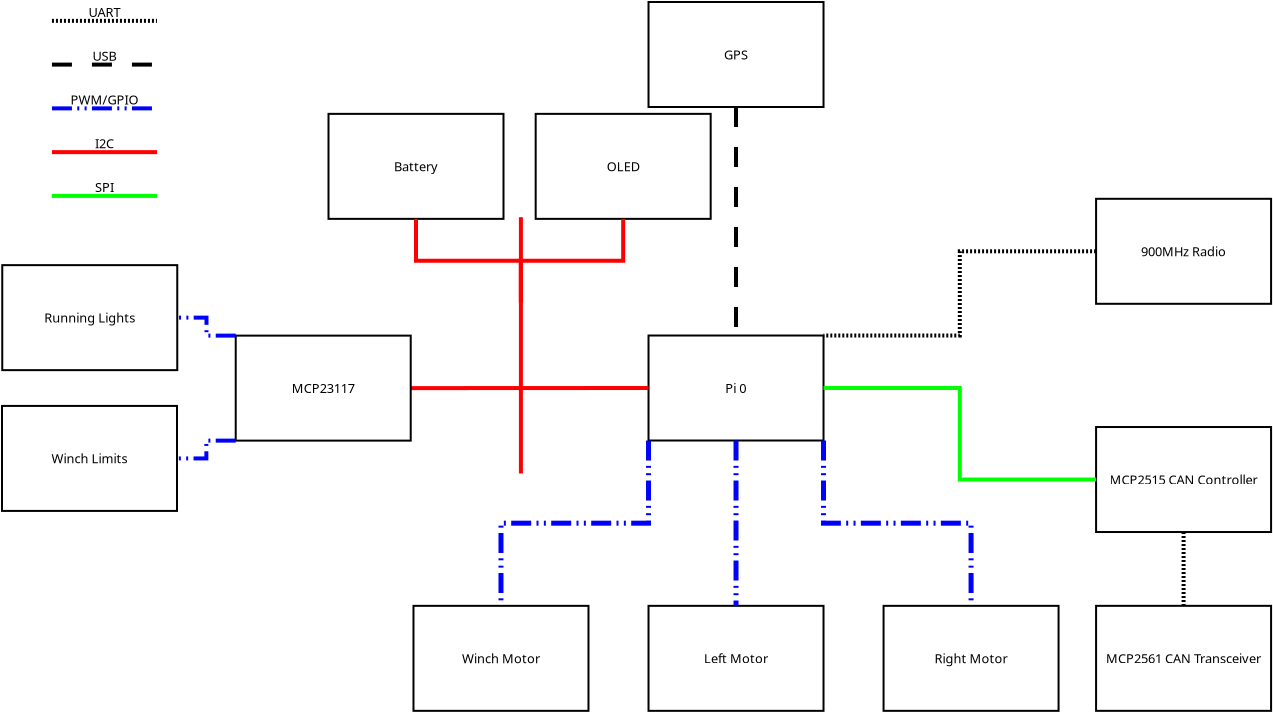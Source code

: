 <?xml version="1.0" encoding="UTF-8"?>
<dia:diagram xmlns:dia="http://www.lysator.liu.se/~alla/dia/">
  <dia:layer name="Background" visible="true" active="true">
    <dia:object type="Standard - Box" version="0" id="O0">
      <dia:attribute name="obj_pos">
        <dia:point val="23.532,21.534"/>
      </dia:attribute>
      <dia:attribute name="obj_bb">
        <dia:rectangle val="23.482,21.484;32.332,26.834"/>
      </dia:attribute>
      <dia:attribute name="elem_corner">
        <dia:point val="23.532,21.534"/>
      </dia:attribute>
      <dia:attribute name="elem_width">
        <dia:real val="8.75"/>
      </dia:attribute>
      <dia:attribute name="elem_height">
        <dia:real val="5.25"/>
      </dia:attribute>
      <dia:attribute name="show_background">
        <dia:boolean val="true"/>
      </dia:attribute>
    </dia:object>
    <dia:object type="Standard - Text" version="1" id="O1">
      <dia:attribute name="obj_pos">
        <dia:point val="27.907,24.159"/>
      </dia:attribute>
      <dia:attribute name="obj_bb">
        <dia:rectangle val="27.298,23.736;28.515,24.583"/>
      </dia:attribute>
      <dia:attribute name="text">
        <dia:composite type="text">
          <dia:attribute name="string">
            <dia:string>#Pi 0#</dia:string>
          </dia:attribute>
          <dia:attribute name="font">
            <dia:font family="B612" style="0" name="Courier"/>
          </dia:attribute>
          <dia:attribute name="height">
            <dia:real val="0.8"/>
          </dia:attribute>
          <dia:attribute name="pos">
            <dia:point val="27.907,24.356"/>
          </dia:attribute>
          <dia:attribute name="color">
            <dia:color val="#000000"/>
          </dia:attribute>
          <dia:attribute name="alignment">
            <dia:enum val="1"/>
          </dia:attribute>
        </dia:composite>
      </dia:attribute>
      <dia:attribute name="valign">
        <dia:enum val="2"/>
      </dia:attribute>
      <dia:connections>
        <dia:connection handle="0" to="O0" connection="8"/>
      </dia:connections>
    </dia:object>
    <dia:object type="Standard - Box" version="0" id="O2">
      <dia:attribute name="obj_pos">
        <dia:point val="45.91,14.698"/>
      </dia:attribute>
      <dia:attribute name="obj_bb">
        <dia:rectangle val="45.86,14.648;54.71,19.998"/>
      </dia:attribute>
      <dia:attribute name="elem_corner">
        <dia:point val="45.91,14.698"/>
      </dia:attribute>
      <dia:attribute name="elem_width">
        <dia:real val="8.75"/>
      </dia:attribute>
      <dia:attribute name="elem_height">
        <dia:real val="5.25"/>
      </dia:attribute>
      <dia:attribute name="show_background">
        <dia:boolean val="true"/>
      </dia:attribute>
    </dia:object>
    <dia:object type="Standard - Box" version="0" id="O3">
      <dia:attribute name="obj_pos">
        <dia:point val="17.89,10.451"/>
      </dia:attribute>
      <dia:attribute name="obj_bb">
        <dia:rectangle val="17.84,10.401;26.691,15.751"/>
      </dia:attribute>
      <dia:attribute name="elem_corner">
        <dia:point val="17.89,10.451"/>
      </dia:attribute>
      <dia:attribute name="elem_width">
        <dia:real val="8.75"/>
      </dia:attribute>
      <dia:attribute name="elem_height">
        <dia:real val="5.25"/>
      </dia:attribute>
      <dia:attribute name="show_background">
        <dia:boolean val="true"/>
      </dia:attribute>
    </dia:object>
    <dia:object type="Standard - Box" version="0" id="O4">
      <dia:attribute name="obj_pos">
        <dia:point val="23.532,4.858"/>
      </dia:attribute>
      <dia:attribute name="obj_bb">
        <dia:rectangle val="23.482,4.808;32.332,10.158"/>
      </dia:attribute>
      <dia:attribute name="elem_corner">
        <dia:point val="23.532,4.858"/>
      </dia:attribute>
      <dia:attribute name="elem_width">
        <dia:real val="8.75"/>
      </dia:attribute>
      <dia:attribute name="elem_height">
        <dia:real val="5.25"/>
      </dia:attribute>
      <dia:attribute name="show_background">
        <dia:boolean val="true"/>
      </dia:attribute>
    </dia:object>
    <dia:object type="Standard - Text" version="1" id="O5">
      <dia:attribute name="obj_pos">
        <dia:point val="22.265,13.076"/>
      </dia:attribute>
      <dia:attribute name="obj_bb">
        <dia:rectangle val="21.433,12.652;23.098,13.499"/>
      </dia:attribute>
      <dia:attribute name="text">
        <dia:composite type="text">
          <dia:attribute name="string">
            <dia:string>#OLED#</dia:string>
          </dia:attribute>
          <dia:attribute name="font">
            <dia:font family="B612" style="0" name="Courier"/>
          </dia:attribute>
          <dia:attribute name="height">
            <dia:real val="0.8"/>
          </dia:attribute>
          <dia:attribute name="pos">
            <dia:point val="22.265,13.272"/>
          </dia:attribute>
          <dia:attribute name="color">
            <dia:color val="#000000"/>
          </dia:attribute>
          <dia:attribute name="alignment">
            <dia:enum val="1"/>
          </dia:attribute>
        </dia:composite>
      </dia:attribute>
      <dia:attribute name="valign">
        <dia:enum val="2"/>
      </dia:attribute>
      <dia:connections>
        <dia:connection handle="0" to="O3" connection="8"/>
      </dia:connections>
    </dia:object>
    <dia:object type="Standard - Text" version="1" id="O6">
      <dia:attribute name="obj_pos">
        <dia:point val="27.907,7.483"/>
      </dia:attribute>
      <dia:attribute name="obj_bb">
        <dia:rectangle val="27.33,7.059;28.483,7.906"/>
      </dia:attribute>
      <dia:attribute name="text">
        <dia:composite type="text">
          <dia:attribute name="string">
            <dia:string>#GPS#</dia:string>
          </dia:attribute>
          <dia:attribute name="font">
            <dia:font family="B612" style="0" name="Courier"/>
          </dia:attribute>
          <dia:attribute name="height">
            <dia:real val="0.8"/>
          </dia:attribute>
          <dia:attribute name="pos">
            <dia:point val="27.907,7.679"/>
          </dia:attribute>
          <dia:attribute name="color">
            <dia:color val="#000000"/>
          </dia:attribute>
          <dia:attribute name="alignment">
            <dia:enum val="1"/>
          </dia:attribute>
        </dia:composite>
      </dia:attribute>
      <dia:attribute name="valign">
        <dia:enum val="2"/>
      </dia:attribute>
      <dia:connections>
        <dia:connection handle="0" to="O4" connection="8"/>
      </dia:connections>
    </dia:object>
    <dia:object type="Standard - Text" version="1" id="O7">
      <dia:attribute name="obj_pos">
        <dia:point val="50.285,17.323"/>
      </dia:attribute>
      <dia:attribute name="obj_bb">
        <dia:rectangle val="48.023,16.899;52.548,17.747"/>
      </dia:attribute>
      <dia:attribute name="text">
        <dia:composite type="text">
          <dia:attribute name="string">
            <dia:string>#900MHz Radio#</dia:string>
          </dia:attribute>
          <dia:attribute name="font">
            <dia:font family="B612" style="0" name="Courier"/>
          </dia:attribute>
          <dia:attribute name="height">
            <dia:real val="0.8"/>
          </dia:attribute>
          <dia:attribute name="pos">
            <dia:point val="50.285,17.52"/>
          </dia:attribute>
          <dia:attribute name="color">
            <dia:color val="#000000"/>
          </dia:attribute>
          <dia:attribute name="alignment">
            <dia:enum val="1"/>
          </dia:attribute>
        </dia:composite>
      </dia:attribute>
      <dia:attribute name="valign">
        <dia:enum val="2"/>
      </dia:attribute>
      <dia:connections>
        <dia:connection handle="0" to="O2" connection="8"/>
      </dia:connections>
    </dia:object>
    <dia:object type="Standard - Box" version="0" id="O8">
      <dia:attribute name="obj_pos">
        <dia:point val="11.78,35.05"/>
      </dia:attribute>
      <dia:attribute name="obj_bb">
        <dia:rectangle val="11.73,35;20.58,40.35"/>
      </dia:attribute>
      <dia:attribute name="elem_corner">
        <dia:point val="11.78,35.05"/>
      </dia:attribute>
      <dia:attribute name="elem_width">
        <dia:real val="8.75"/>
      </dia:attribute>
      <dia:attribute name="elem_height">
        <dia:real val="5.25"/>
      </dia:attribute>
      <dia:attribute name="show_background">
        <dia:boolean val="true"/>
      </dia:attribute>
    </dia:object>
    <dia:object type="Standard - Text" version="1" id="O9">
      <dia:attribute name="obj_pos">
        <dia:point val="16.155,37.675"/>
      </dia:attribute>
      <dia:attribute name="obj_bb">
        <dia:rectangle val="14.17,37.251;18.14,38.099"/>
      </dia:attribute>
      <dia:attribute name="text">
        <dia:composite type="text">
          <dia:attribute name="string">
            <dia:string>#Winch Motor#</dia:string>
          </dia:attribute>
          <dia:attribute name="font">
            <dia:font family="B612" style="0" name="Courier"/>
          </dia:attribute>
          <dia:attribute name="height">
            <dia:real val="0.8"/>
          </dia:attribute>
          <dia:attribute name="pos">
            <dia:point val="16.155,37.871"/>
          </dia:attribute>
          <dia:attribute name="color">
            <dia:color val="#000000"/>
          </dia:attribute>
          <dia:attribute name="alignment">
            <dia:enum val="1"/>
          </dia:attribute>
        </dia:composite>
      </dia:attribute>
      <dia:attribute name="valign">
        <dia:enum val="2"/>
      </dia:attribute>
      <dia:connections>
        <dia:connection handle="0" to="O8" connection="8"/>
      </dia:connections>
    </dia:object>
    <dia:object type="Standard - Box" version="0" id="O10">
      <dia:attribute name="obj_pos">
        <dia:point val="35.284,35.05"/>
      </dia:attribute>
      <dia:attribute name="obj_bb">
        <dia:rectangle val="35.234,35;44.084,40.35"/>
      </dia:attribute>
      <dia:attribute name="elem_corner">
        <dia:point val="35.284,35.05"/>
      </dia:attribute>
      <dia:attribute name="elem_width">
        <dia:real val="8.75"/>
      </dia:attribute>
      <dia:attribute name="elem_height">
        <dia:real val="5.25"/>
      </dia:attribute>
      <dia:attribute name="show_background">
        <dia:boolean val="true"/>
      </dia:attribute>
    </dia:object>
    <dia:object type="Standard - Text" version="1" id="O11">
      <dia:attribute name="obj_pos">
        <dia:point val="39.659,37.675"/>
      </dia:attribute>
      <dia:attribute name="obj_bb">
        <dia:rectangle val="37.802,37.251;41.515,38.099"/>
      </dia:attribute>
      <dia:attribute name="text">
        <dia:composite type="text">
          <dia:attribute name="string">
            <dia:string>#Right Motor#</dia:string>
          </dia:attribute>
          <dia:attribute name="font">
            <dia:font family="B612" style="0" name="Courier"/>
          </dia:attribute>
          <dia:attribute name="height">
            <dia:real val="0.8"/>
          </dia:attribute>
          <dia:attribute name="pos">
            <dia:point val="39.659,37.871"/>
          </dia:attribute>
          <dia:attribute name="color">
            <dia:color val="#000000"/>
          </dia:attribute>
          <dia:attribute name="alignment">
            <dia:enum val="1"/>
          </dia:attribute>
        </dia:composite>
      </dia:attribute>
      <dia:attribute name="valign">
        <dia:enum val="2"/>
      </dia:attribute>
      <dia:connections>
        <dia:connection handle="0" to="O10" connection="8"/>
      </dia:connections>
    </dia:object>
    <dia:object type="Standard - Box" version="0" id="O12">
      <dia:attribute name="obj_pos">
        <dia:point val="23.532,35.05"/>
      </dia:attribute>
      <dia:attribute name="obj_bb">
        <dia:rectangle val="23.482,35;32.332,40.35"/>
      </dia:attribute>
      <dia:attribute name="elem_corner">
        <dia:point val="23.532,35.05"/>
      </dia:attribute>
      <dia:attribute name="elem_width">
        <dia:real val="8.75"/>
      </dia:attribute>
      <dia:attribute name="elem_height">
        <dia:real val="5.25"/>
      </dia:attribute>
      <dia:attribute name="show_background">
        <dia:boolean val="true"/>
      </dia:attribute>
    </dia:object>
    <dia:object type="Standard - Text" version="1" id="O13">
      <dia:attribute name="obj_pos">
        <dia:point val="27.907,37.675"/>
      </dia:attribute>
      <dia:attribute name="obj_bb">
        <dia:rectangle val="26.259,37.251;29.554,38.099"/>
      </dia:attribute>
      <dia:attribute name="text">
        <dia:composite type="text">
          <dia:attribute name="string">
            <dia:string>#Left Motor#</dia:string>
          </dia:attribute>
          <dia:attribute name="font">
            <dia:font family="B612" style="0" name="Courier"/>
          </dia:attribute>
          <dia:attribute name="height">
            <dia:real val="0.8"/>
          </dia:attribute>
          <dia:attribute name="pos">
            <dia:point val="27.907,37.871"/>
          </dia:attribute>
          <dia:attribute name="color">
            <dia:color val="#000000"/>
          </dia:attribute>
          <dia:attribute name="alignment">
            <dia:enum val="1"/>
          </dia:attribute>
        </dia:composite>
      </dia:attribute>
      <dia:attribute name="valign">
        <dia:enum val="2"/>
      </dia:attribute>
      <dia:connections>
        <dia:connection handle="0" to="O12" connection="8"/>
      </dia:connections>
    </dia:object>
    <dia:object type="Standard - ZigZagLine" version="1" id="O14">
      <dia:attribute name="obj_pos">
        <dia:point val="27.907,10.108"/>
      </dia:attribute>
      <dia:attribute name="obj_bb">
        <dia:rectangle val="27.807,10.008;28.007,21.634"/>
      </dia:attribute>
      <dia:attribute name="orth_points">
        <dia:point val="27.907,10.108"/>
        <dia:point val="27.907,10.208"/>
        <dia:point val="27.907,21.434"/>
        <dia:point val="27.907,21.534"/>
      </dia:attribute>
      <dia:attribute name="orth_orient">
        <dia:enum val="1"/>
        <dia:enum val="0"/>
        <dia:enum val="1"/>
      </dia:attribute>
      <dia:attribute name="autorouting">
        <dia:boolean val="true"/>
      </dia:attribute>
      <dia:attribute name="line_width">
        <dia:real val="0.2"/>
      </dia:attribute>
      <dia:attribute name="line_style">
        <dia:enum val="1"/>
      </dia:attribute>
      <dia:connections>
        <dia:connection handle="0" to="O4" connection="6"/>
        <dia:connection handle="1" to="O0" connection="1"/>
      </dia:connections>
    </dia:object>
    <dia:object type="Standard - ZigZagLine" version="1" id="O15">
      <dia:attribute name="obj_pos">
        <dia:point val="45.91,17.323"/>
      </dia:attribute>
      <dia:attribute name="obj_bb">
        <dia:rectangle val="32.182,17.223;46.01,21.634"/>
      </dia:attribute>
      <dia:attribute name="orth_points">
        <dia:point val="45.91,17.323"/>
        <dia:point val="39.096,17.323"/>
        <dia:point val="39.096,21.534"/>
        <dia:point val="32.282,21.534"/>
      </dia:attribute>
      <dia:attribute name="orth_orient">
        <dia:enum val="0"/>
        <dia:enum val="1"/>
        <dia:enum val="0"/>
      </dia:attribute>
      <dia:attribute name="autorouting">
        <dia:boolean val="true"/>
      </dia:attribute>
      <dia:attribute name="line_width">
        <dia:real val="0.2"/>
      </dia:attribute>
      <dia:attribute name="line_style">
        <dia:enum val="4"/>
      </dia:attribute>
      <dia:connections>
        <dia:connection handle="0" to="O2" connection="3"/>
        <dia:connection handle="1" to="O0" connection="2"/>
      </dia:connections>
    </dia:object>
    <dia:object type="Standard - ZigZagLine" version="1" id="O16">
      <dia:attribute name="obj_pos">
        <dia:point val="27.907,26.784"/>
      </dia:attribute>
      <dia:attribute name="obj_bb">
        <dia:rectangle val="27.782,26.659;28.032,35.175"/>
      </dia:attribute>
      <dia:attribute name="orth_points">
        <dia:point val="27.907,26.784"/>
        <dia:point val="27.907,26.909"/>
        <dia:point val="27.907,34.925"/>
        <dia:point val="27.907,35.05"/>
      </dia:attribute>
      <dia:attribute name="orth_orient">
        <dia:enum val="1"/>
        <dia:enum val="0"/>
        <dia:enum val="1"/>
      </dia:attribute>
      <dia:attribute name="autorouting">
        <dia:boolean val="true"/>
      </dia:attribute>
      <dia:attribute name="line_color">
        <dia:color val="#0000ff"/>
      </dia:attribute>
      <dia:attribute name="line_width">
        <dia:real val="0.25"/>
      </dia:attribute>
      <dia:attribute name="line_style">
        <dia:enum val="3"/>
      </dia:attribute>
      <dia:connections>
        <dia:connection handle="0" to="O0" connection="6"/>
        <dia:connection handle="1" to="O12" connection="1"/>
      </dia:connections>
    </dia:object>
    <dia:object type="Standard - ZigZagLine" version="1" id="O17">
      <dia:attribute name="obj_pos">
        <dia:point val="32.282,26.784"/>
      </dia:attribute>
      <dia:attribute name="obj_bb">
        <dia:rectangle val="32.157,26.659;39.784,35.175"/>
      </dia:attribute>
      <dia:attribute name="orth_points">
        <dia:point val="32.282,26.784"/>
        <dia:point val="32.282,30.917"/>
        <dia:point val="39.659,30.917"/>
        <dia:point val="39.659,35.05"/>
      </dia:attribute>
      <dia:attribute name="orth_orient">
        <dia:enum val="1"/>
        <dia:enum val="0"/>
        <dia:enum val="1"/>
      </dia:attribute>
      <dia:attribute name="autorouting">
        <dia:boolean val="true"/>
      </dia:attribute>
      <dia:attribute name="line_color">
        <dia:color val="#0000ff"/>
      </dia:attribute>
      <dia:attribute name="line_width">
        <dia:real val="0.25"/>
      </dia:attribute>
      <dia:attribute name="line_style">
        <dia:enum val="3"/>
      </dia:attribute>
      <dia:connections>
        <dia:connection handle="0" to="O0" connection="7"/>
        <dia:connection handle="1" to="O10" connection="1"/>
      </dia:connections>
    </dia:object>
    <dia:object type="Standard - ZigZagLine" version="1" id="O18">
      <dia:attribute name="obj_pos">
        <dia:point val="23.532,26.784"/>
      </dia:attribute>
      <dia:attribute name="obj_bb">
        <dia:rectangle val="16.03,26.659;23.657,35.175"/>
      </dia:attribute>
      <dia:attribute name="orth_points">
        <dia:point val="23.532,26.784"/>
        <dia:point val="23.532,30.917"/>
        <dia:point val="16.155,30.917"/>
        <dia:point val="16.155,35.05"/>
      </dia:attribute>
      <dia:attribute name="orth_orient">
        <dia:enum val="1"/>
        <dia:enum val="0"/>
        <dia:enum val="1"/>
      </dia:attribute>
      <dia:attribute name="autorouting">
        <dia:boolean val="true"/>
      </dia:attribute>
      <dia:attribute name="line_color">
        <dia:color val="#0000ff"/>
      </dia:attribute>
      <dia:attribute name="line_width">
        <dia:real val="0.25"/>
      </dia:attribute>
      <dia:attribute name="line_style">
        <dia:enum val="3"/>
      </dia:attribute>
      <dia:connections>
        <dia:connection handle="0" to="O0" connection="5"/>
        <dia:connection handle="1" to="O8" connection="1"/>
      </dia:connections>
    </dia:object>
    <dia:object type="Standard - Box" version="0" id="O19">
      <dia:attribute name="obj_pos">
        <dia:point val="7.531,10.451"/>
      </dia:attribute>
      <dia:attribute name="obj_bb">
        <dia:rectangle val="7.481,10.401;16.331,15.751"/>
      </dia:attribute>
      <dia:attribute name="elem_corner">
        <dia:point val="7.531,10.451"/>
      </dia:attribute>
      <dia:attribute name="elem_width">
        <dia:real val="8.75"/>
      </dia:attribute>
      <dia:attribute name="elem_height">
        <dia:real val="5.25"/>
      </dia:attribute>
      <dia:attribute name="show_background">
        <dia:boolean val="true"/>
      </dia:attribute>
    </dia:object>
    <dia:object type="Standard - Text" version="1" id="O20">
      <dia:attribute name="obj_pos">
        <dia:point val="11.906,13.076"/>
      </dia:attribute>
      <dia:attribute name="obj_bb">
        <dia:rectangle val="10.796,12.652;13.016,13.499"/>
      </dia:attribute>
      <dia:attribute name="text">
        <dia:composite type="text">
          <dia:attribute name="string">
            <dia:string>#Battery#</dia:string>
          </dia:attribute>
          <dia:attribute name="font">
            <dia:font family="B612" style="0" name="Courier"/>
          </dia:attribute>
          <dia:attribute name="height">
            <dia:real val="0.8"/>
          </dia:attribute>
          <dia:attribute name="pos">
            <dia:point val="11.906,13.272"/>
          </dia:attribute>
          <dia:attribute name="color">
            <dia:color val="#000000"/>
          </dia:attribute>
          <dia:attribute name="alignment">
            <dia:enum val="1"/>
          </dia:attribute>
        </dia:composite>
      </dia:attribute>
      <dia:attribute name="valign">
        <dia:enum val="2"/>
      </dia:attribute>
      <dia:connections>
        <dia:connection handle="0" to="O19" connection="8"/>
      </dia:connections>
    </dia:object>
    <dia:object type="Standard - Box" version="0" id="O21">
      <dia:attribute name="obj_pos">
        <dia:point val="45.91,26.109"/>
      </dia:attribute>
      <dia:attribute name="obj_bb">
        <dia:rectangle val="45.86,26.059;54.71,31.409"/>
      </dia:attribute>
      <dia:attribute name="elem_corner">
        <dia:point val="45.91,26.109"/>
      </dia:attribute>
      <dia:attribute name="elem_width">
        <dia:real val="8.75"/>
      </dia:attribute>
      <dia:attribute name="elem_height">
        <dia:real val="5.25"/>
      </dia:attribute>
      <dia:attribute name="show_background">
        <dia:boolean val="true"/>
      </dia:attribute>
    </dia:object>
    <dia:object type="Standard - Text" version="1" id="O22">
      <dia:attribute name="obj_pos">
        <dia:point val="50.285,28.734"/>
      </dia:attribute>
      <dia:attribute name="obj_bb">
        <dia:rectangle val="46.364,28.31;54.206,29.157"/>
      </dia:attribute>
      <dia:attribute name="text">
        <dia:composite type="text">
          <dia:attribute name="string">
            <dia:string>#MCP2515 CAN Controller#</dia:string>
          </dia:attribute>
          <dia:attribute name="font">
            <dia:font family="B612" style="0" name="Courier"/>
          </dia:attribute>
          <dia:attribute name="height">
            <dia:real val="0.8"/>
          </dia:attribute>
          <dia:attribute name="pos">
            <dia:point val="50.285,28.93"/>
          </dia:attribute>
          <dia:attribute name="color">
            <dia:color val="#000000"/>
          </dia:attribute>
          <dia:attribute name="alignment">
            <dia:enum val="1"/>
          </dia:attribute>
        </dia:composite>
      </dia:attribute>
      <dia:attribute name="valign">
        <dia:enum val="2"/>
      </dia:attribute>
      <dia:connections>
        <dia:connection handle="0" to="O21" connection="8"/>
      </dia:connections>
    </dia:object>
    <dia:object type="Standard - Box" version="0" id="O23">
      <dia:attribute name="obj_pos">
        <dia:point val="45.91,35.05"/>
      </dia:attribute>
      <dia:attribute name="obj_bb">
        <dia:rectangle val="45.86,35;54.71,40.35"/>
      </dia:attribute>
      <dia:attribute name="elem_corner">
        <dia:point val="45.91,35.05"/>
      </dia:attribute>
      <dia:attribute name="elem_width">
        <dia:real val="8.75"/>
      </dia:attribute>
      <dia:attribute name="elem_height">
        <dia:real val="5.25"/>
      </dia:attribute>
      <dia:attribute name="show_background">
        <dia:boolean val="true"/>
      </dia:attribute>
    </dia:object>
    <dia:object type="Standard - Text" version="1" id="O24">
      <dia:attribute name="obj_pos">
        <dia:point val="50.285,37.675"/>
      </dia:attribute>
      <dia:attribute name="obj_bb">
        <dia:rectangle val="46.181,37.251;54.389,38.099"/>
      </dia:attribute>
      <dia:attribute name="text">
        <dia:composite type="text">
          <dia:attribute name="string">
            <dia:string>#MCP2561 CAN Transceiver#</dia:string>
          </dia:attribute>
          <dia:attribute name="font">
            <dia:font family="B612" style="0" name="Courier"/>
          </dia:attribute>
          <dia:attribute name="height">
            <dia:real val="0.8"/>
          </dia:attribute>
          <dia:attribute name="pos">
            <dia:point val="50.285,37.871"/>
          </dia:attribute>
          <dia:attribute name="color">
            <dia:color val="#000000"/>
          </dia:attribute>
          <dia:attribute name="alignment">
            <dia:enum val="1"/>
          </dia:attribute>
        </dia:composite>
      </dia:attribute>
      <dia:attribute name="valign">
        <dia:enum val="2"/>
      </dia:attribute>
      <dia:connections>
        <dia:connection handle="0" to="O23" connection="8"/>
      </dia:connections>
    </dia:object>
    <dia:object type="Standard - ZigZagLine" version="1" id="O25">
      <dia:attribute name="obj_pos">
        <dia:point val="32.282,24.159"/>
      </dia:attribute>
      <dia:attribute name="obj_bb">
        <dia:rectangle val="32.182,24.059;46.01,28.834"/>
      </dia:attribute>
      <dia:attribute name="orth_points">
        <dia:point val="32.282,24.159"/>
        <dia:point val="39.096,24.159"/>
        <dia:point val="39.096,28.734"/>
        <dia:point val="45.91,28.734"/>
      </dia:attribute>
      <dia:attribute name="orth_orient">
        <dia:enum val="0"/>
        <dia:enum val="1"/>
        <dia:enum val="0"/>
      </dia:attribute>
      <dia:attribute name="autorouting">
        <dia:boolean val="true"/>
      </dia:attribute>
      <dia:attribute name="line_color">
        <dia:color val="#00ff00"/>
      </dia:attribute>
      <dia:attribute name="line_width">
        <dia:real val="0.2"/>
      </dia:attribute>
      <dia:connections>
        <dia:connection handle="0" to="O0" connection="4"/>
        <dia:connection handle="1" to="O21" connection="3"/>
      </dia:connections>
    </dia:object>
    <dia:object type="Standard - ZigZagLine" version="1" id="O26">
      <dia:attribute name="obj_pos">
        <dia:point val="50.285,31.359"/>
      </dia:attribute>
      <dia:attribute name="obj_bb">
        <dia:rectangle val="50.185,31.259;50.385,35.15"/>
      </dia:attribute>
      <dia:attribute name="orth_points">
        <dia:point val="50.285,31.359"/>
        <dia:point val="50.285,31.459"/>
        <dia:point val="50.285,34.95"/>
        <dia:point val="50.285,35.05"/>
      </dia:attribute>
      <dia:attribute name="orth_orient">
        <dia:enum val="1"/>
        <dia:enum val="0"/>
        <dia:enum val="1"/>
      </dia:attribute>
      <dia:attribute name="autorouting">
        <dia:boolean val="true"/>
      </dia:attribute>
      <dia:attribute name="line_width">
        <dia:real val="0.2"/>
      </dia:attribute>
      <dia:attribute name="line_style">
        <dia:enum val="4"/>
      </dia:attribute>
      <dia:connections>
        <dia:connection handle="0" to="O21" connection="6"/>
        <dia:connection handle="1" to="O23" connection="1"/>
      </dia:connections>
    </dia:object>
    <dia:object type="Standard - Line" version="0" id="O27">
      <dia:attribute name="obj_pos">
        <dia:point val="17.151,15.618"/>
      </dia:attribute>
      <dia:attribute name="obj_bb">
        <dia:rectangle val="17.05,15.518;17.25,28.532"/>
      </dia:attribute>
      <dia:attribute name="conn_endpoints">
        <dia:point val="17.151,15.618"/>
        <dia:point val="17.151,28.432"/>
      </dia:attribute>
      <dia:attribute name="numcp">
        <dia:int val="2"/>
      </dia:attribute>
      <dia:attribute name="line_color">
        <dia:color val="#ff0000"/>
      </dia:attribute>
      <dia:attribute name="line_width">
        <dia:real val="0.2"/>
      </dia:attribute>
    </dia:object>
    <dia:object type="Standard - ZigZagLine" version="1" id="O28">
      <dia:attribute name="obj_pos">
        <dia:point val="17.151,19.89"/>
      </dia:attribute>
      <dia:attribute name="obj_bb">
        <dia:rectangle val="11.806,15.601;17.25,19.99"/>
      </dia:attribute>
      <dia:attribute name="orth_points">
        <dia:point val="17.151,19.89"/>
        <dia:point val="11.906,19.89"/>
        <dia:point val="11.906,15.701"/>
      </dia:attribute>
      <dia:attribute name="orth_orient">
        <dia:enum val="0"/>
        <dia:enum val="1"/>
      </dia:attribute>
      <dia:attribute name="autorouting">
        <dia:boolean val="true"/>
      </dia:attribute>
      <dia:attribute name="line_color">
        <dia:color val="#ff0000"/>
      </dia:attribute>
      <dia:attribute name="line_width">
        <dia:real val="0.2"/>
      </dia:attribute>
      <dia:connections>
        <dia:connection handle="0" to="O27" connection="0"/>
        <dia:connection handle="1" to="O19" connection="6"/>
      </dia:connections>
    </dia:object>
    <dia:object type="Standard - ZigZagLine" version="1" id="O29">
      <dia:attribute name="obj_pos">
        <dia:point val="17.151,19.89"/>
      </dia:attribute>
      <dia:attribute name="obj_bb">
        <dia:rectangle val="17.05,15.601;22.366,19.99"/>
      </dia:attribute>
      <dia:attribute name="orth_points">
        <dia:point val="17.151,19.89"/>
        <dia:point val="22.265,19.89"/>
        <dia:point val="22.265,15.701"/>
      </dia:attribute>
      <dia:attribute name="orth_orient">
        <dia:enum val="0"/>
        <dia:enum val="1"/>
      </dia:attribute>
      <dia:attribute name="autorouting">
        <dia:boolean val="true"/>
      </dia:attribute>
      <dia:attribute name="line_color">
        <dia:color val="#ff0000"/>
      </dia:attribute>
      <dia:attribute name="line_width">
        <dia:real val="0.2"/>
      </dia:attribute>
      <dia:connections>
        <dia:connection handle="0" to="O27" connection="0"/>
        <dia:connection handle="1" to="O3" connection="6"/>
      </dia:connections>
    </dia:object>
    <dia:object type="Standard - ZigZagLine" version="1" id="O30">
      <dia:attribute name="obj_pos">
        <dia:point val="17.151,24.161"/>
      </dia:attribute>
      <dia:attribute name="obj_bb">
        <dia:rectangle val="11.542,24.061;17.25,24.264"/>
      </dia:attribute>
      <dia:attribute name="orth_points">
        <dia:point val="17.151,24.161"/>
        <dia:point val="14.396,24.161"/>
        <dia:point val="14.396,24.164"/>
        <dia:point val="11.642,24.164"/>
      </dia:attribute>
      <dia:attribute name="orth_orient">
        <dia:enum val="0"/>
        <dia:enum val="1"/>
        <dia:enum val="0"/>
      </dia:attribute>
      <dia:attribute name="autorouting">
        <dia:boolean val="true"/>
      </dia:attribute>
      <dia:attribute name="line_color">
        <dia:color val="#ff0000"/>
      </dia:attribute>
      <dia:attribute name="line_width">
        <dia:real val="0.2"/>
      </dia:attribute>
      <dia:connections>
        <dia:connection handle="0" to="O27" connection="1"/>
        <dia:connection handle="1" to="O46" connection="4"/>
      </dia:connections>
    </dia:object>
    <dia:object type="Standard - ZigZagLine" version="1" id="O31">
      <dia:attribute name="obj_pos">
        <dia:point val="23.532,24.159"/>
      </dia:attribute>
      <dia:attribute name="obj_bb">
        <dia:rectangle val="17.05,24.059;23.632,24.261"/>
      </dia:attribute>
      <dia:attribute name="orth_points">
        <dia:point val="23.532,24.159"/>
        <dia:point val="20.341,24.159"/>
        <dia:point val="20.341,24.161"/>
        <dia:point val="17.151,24.161"/>
      </dia:attribute>
      <dia:attribute name="orth_orient">
        <dia:enum val="0"/>
        <dia:enum val="1"/>
        <dia:enum val="0"/>
      </dia:attribute>
      <dia:attribute name="autorouting">
        <dia:boolean val="true"/>
      </dia:attribute>
      <dia:attribute name="line_color">
        <dia:color val="#ff0000"/>
      </dia:attribute>
      <dia:attribute name="line_width">
        <dia:real val="0.2"/>
      </dia:attribute>
      <dia:connections>
        <dia:connection handle="0" to="O0" connection="3"/>
        <dia:connection handle="1" to="O27" connection="1"/>
      </dia:connections>
    </dia:object>
    <dia:object type="Standard - Line" version="0" id="O32">
      <dia:attribute name="obj_pos">
        <dia:point val="-6.297,7.988"/>
      </dia:attribute>
      <dia:attribute name="obj_bb">
        <dia:rectangle val="-6.397,7.888;-0.945,8.088"/>
      </dia:attribute>
      <dia:attribute name="conn_endpoints">
        <dia:point val="-6.297,7.988"/>
        <dia:point val="-1.045,7.988"/>
      </dia:attribute>
      <dia:attribute name="numcp">
        <dia:int val="1"/>
      </dia:attribute>
      <dia:attribute name="line_width">
        <dia:real val="0.2"/>
      </dia:attribute>
      <dia:attribute name="line_style">
        <dia:enum val="1"/>
      </dia:attribute>
    </dia:object>
    <dia:object type="Standard - Line" version="0" id="O33">
      <dia:attribute name="obj_pos">
        <dia:point val="-6.297,5.8"/>
      </dia:attribute>
      <dia:attribute name="obj_bb">
        <dia:rectangle val="-6.397,5.7;-0.945,5.9"/>
      </dia:attribute>
      <dia:attribute name="conn_endpoints">
        <dia:point val="-6.297,5.8"/>
        <dia:point val="-1.045,5.8"/>
      </dia:attribute>
      <dia:attribute name="numcp">
        <dia:int val="1"/>
      </dia:attribute>
      <dia:attribute name="line_width">
        <dia:real val="0.2"/>
      </dia:attribute>
      <dia:attribute name="line_style">
        <dia:enum val="4"/>
      </dia:attribute>
    </dia:object>
    <dia:object type="Standard - Line" version="0" id="O34">
      <dia:attribute name="obj_pos">
        <dia:point val="-6.297,12.365"/>
      </dia:attribute>
      <dia:attribute name="obj_bb">
        <dia:rectangle val="-6.397,12.265;-0.945,12.465"/>
      </dia:attribute>
      <dia:attribute name="conn_endpoints">
        <dia:point val="-6.297,12.365"/>
        <dia:point val="-1.045,12.365"/>
      </dia:attribute>
      <dia:attribute name="numcp">
        <dia:int val="1"/>
      </dia:attribute>
      <dia:attribute name="line_color">
        <dia:color val="#ff0000"/>
      </dia:attribute>
      <dia:attribute name="line_width">
        <dia:real val="0.2"/>
      </dia:attribute>
    </dia:object>
    <dia:object type="Standard - Line" version="0" id="O35">
      <dia:attribute name="obj_pos">
        <dia:point val="-6.297,10.177"/>
      </dia:attribute>
      <dia:attribute name="obj_bb">
        <dia:rectangle val="-6.397,10.077;-0.945,10.277"/>
      </dia:attribute>
      <dia:attribute name="conn_endpoints">
        <dia:point val="-6.297,10.177"/>
        <dia:point val="-1.045,10.177"/>
      </dia:attribute>
      <dia:attribute name="numcp">
        <dia:int val="1"/>
      </dia:attribute>
      <dia:attribute name="line_color">
        <dia:color val="#0000ff"/>
      </dia:attribute>
      <dia:attribute name="line_width">
        <dia:real val="0.2"/>
      </dia:attribute>
      <dia:attribute name="line_style">
        <dia:enum val="3"/>
      </dia:attribute>
    </dia:object>
    <dia:object type="Standard - Line" version="0" id="O36">
      <dia:attribute name="obj_pos">
        <dia:point val="-6.297,14.553"/>
      </dia:attribute>
      <dia:attribute name="obj_bb">
        <dia:rectangle val="-6.397,14.453;-0.945,14.653"/>
      </dia:attribute>
      <dia:attribute name="conn_endpoints">
        <dia:point val="-6.297,14.553"/>
        <dia:point val="-1.045,14.553"/>
      </dia:attribute>
      <dia:attribute name="numcp">
        <dia:int val="1"/>
      </dia:attribute>
      <dia:attribute name="line_color">
        <dia:color val="#00ff00"/>
      </dia:attribute>
      <dia:attribute name="line_width">
        <dia:real val="0.2"/>
      </dia:attribute>
    </dia:object>
    <dia:object type="Standard - Text" version="1" id="O37">
      <dia:attribute name="obj_pos">
        <dia:point val="-3.671,5.8"/>
      </dia:attribute>
      <dia:attribute name="obj_bb">
        <dia:rectangle val="-4.502,4.952;-2.839,5.8"/>
      </dia:attribute>
      <dia:attribute name="text">
        <dia:composite type="text">
          <dia:attribute name="string">
            <dia:string>#UART#</dia:string>
          </dia:attribute>
          <dia:attribute name="font">
            <dia:font family="B612" style="0" name="Courier"/>
          </dia:attribute>
          <dia:attribute name="height">
            <dia:real val="0.8"/>
          </dia:attribute>
          <dia:attribute name="pos">
            <dia:point val="-3.671,5.572"/>
          </dia:attribute>
          <dia:attribute name="color">
            <dia:color val="#000000"/>
          </dia:attribute>
          <dia:attribute name="alignment">
            <dia:enum val="1"/>
          </dia:attribute>
        </dia:composite>
      </dia:attribute>
      <dia:attribute name="valign">
        <dia:enum val="1"/>
      </dia:attribute>
      <dia:connections>
        <dia:connection handle="0" to="O33" connection="0"/>
      </dia:connections>
    </dia:object>
    <dia:object type="Standard - Text" version="1" id="O38">
      <dia:attribute name="obj_pos">
        <dia:point val="-3.671,7.988"/>
      </dia:attribute>
      <dia:attribute name="obj_bb">
        <dia:rectangle val="-4.278,7.141;-3.063,7.988"/>
      </dia:attribute>
      <dia:attribute name="text">
        <dia:composite type="text">
          <dia:attribute name="string">
            <dia:string>#USB#</dia:string>
          </dia:attribute>
          <dia:attribute name="font">
            <dia:font family="B612" style="0" name="Courier"/>
          </dia:attribute>
          <dia:attribute name="height">
            <dia:real val="0.8"/>
          </dia:attribute>
          <dia:attribute name="pos">
            <dia:point val="-3.671,7.761"/>
          </dia:attribute>
          <dia:attribute name="color">
            <dia:color val="#000000"/>
          </dia:attribute>
          <dia:attribute name="alignment">
            <dia:enum val="1"/>
          </dia:attribute>
        </dia:composite>
      </dia:attribute>
      <dia:attribute name="valign">
        <dia:enum val="1"/>
      </dia:attribute>
      <dia:connections>
        <dia:connection handle="0" to="O32" connection="0"/>
      </dia:connections>
    </dia:object>
    <dia:object type="Standard - Text" version="1" id="O39">
      <dia:attribute name="obj_pos">
        <dia:point val="-3.671,10.177"/>
      </dia:attribute>
      <dia:attribute name="obj_bb">
        <dia:rectangle val="-5.383,9.329;-1.958,10.177"/>
      </dia:attribute>
      <dia:attribute name="text">
        <dia:composite type="text">
          <dia:attribute name="string">
            <dia:string>#PWM/GPIO#</dia:string>
          </dia:attribute>
          <dia:attribute name="font">
            <dia:font family="B612" style="0" name="Courier"/>
          </dia:attribute>
          <dia:attribute name="height">
            <dia:real val="0.8"/>
          </dia:attribute>
          <dia:attribute name="pos">
            <dia:point val="-3.671,9.949"/>
          </dia:attribute>
          <dia:attribute name="color">
            <dia:color val="#000000"/>
          </dia:attribute>
          <dia:attribute name="alignment">
            <dia:enum val="1"/>
          </dia:attribute>
        </dia:composite>
      </dia:attribute>
      <dia:attribute name="valign">
        <dia:enum val="1"/>
      </dia:attribute>
      <dia:connections>
        <dia:connection handle="0" to="O35" connection="0"/>
      </dia:connections>
    </dia:object>
    <dia:object type="Standard - Text" version="1" id="O40">
      <dia:attribute name="obj_pos">
        <dia:point val="-3.671,12.365"/>
      </dia:attribute>
      <dia:attribute name="obj_bb">
        <dia:rectangle val="-4.167,11.518;-3.174,12.365"/>
      </dia:attribute>
      <dia:attribute name="text">
        <dia:composite type="text">
          <dia:attribute name="string">
            <dia:string>#I2C#</dia:string>
          </dia:attribute>
          <dia:attribute name="font">
            <dia:font family="B612" style="0" name="Courier"/>
          </dia:attribute>
          <dia:attribute name="height">
            <dia:real val="0.8"/>
          </dia:attribute>
          <dia:attribute name="pos">
            <dia:point val="-3.671,12.137"/>
          </dia:attribute>
          <dia:attribute name="color">
            <dia:color val="#000000"/>
          </dia:attribute>
          <dia:attribute name="alignment">
            <dia:enum val="1"/>
          </dia:attribute>
        </dia:composite>
      </dia:attribute>
      <dia:attribute name="valign">
        <dia:enum val="1"/>
      </dia:attribute>
      <dia:connections>
        <dia:connection handle="0" to="O34" connection="0"/>
      </dia:connections>
    </dia:object>
    <dia:object type="Standard - Text" version="1" id="O41">
      <dia:attribute name="obj_pos">
        <dia:point val="-3.671,14.553"/>
      </dia:attribute>
      <dia:attribute name="obj_bb">
        <dia:rectangle val="-4.136,13.706;-3.206,14.553"/>
      </dia:attribute>
      <dia:attribute name="text">
        <dia:composite type="text">
          <dia:attribute name="string">
            <dia:string>#SPI#</dia:string>
          </dia:attribute>
          <dia:attribute name="font">
            <dia:font family="B612" style="0" name="Courier"/>
          </dia:attribute>
          <dia:attribute name="height">
            <dia:real val="0.8"/>
          </dia:attribute>
          <dia:attribute name="pos">
            <dia:point val="-3.671,14.326"/>
          </dia:attribute>
          <dia:attribute name="color">
            <dia:color val="#000000"/>
          </dia:attribute>
          <dia:attribute name="alignment">
            <dia:enum val="1"/>
          </dia:attribute>
        </dia:composite>
      </dia:attribute>
      <dia:attribute name="valign">
        <dia:enum val="1"/>
      </dia:attribute>
      <dia:connections>
        <dia:connection handle="0" to="O36" connection="0"/>
      </dia:connections>
    </dia:object>
    <dia:group>
      <dia:object type="Standard - Box" version="0" id="O42">
        <dia:attribute name="obj_pos">
          <dia:point val="-8.781,18.015"/>
        </dia:attribute>
        <dia:attribute name="obj_bb">
          <dia:rectangle val="-8.831,17.965;0.019,23.315"/>
        </dia:attribute>
        <dia:attribute name="elem_corner">
          <dia:point val="-8.781,18.015"/>
        </dia:attribute>
        <dia:attribute name="elem_width">
          <dia:real val="8.75"/>
        </dia:attribute>
        <dia:attribute name="elem_height">
          <dia:real val="5.25"/>
        </dia:attribute>
        <dia:attribute name="show_background">
          <dia:boolean val="true"/>
        </dia:attribute>
      </dia:object>
      <dia:object type="Standard - Text" version="1" id="O43">
        <dia:attribute name="obj_pos">
          <dia:point val="-4.406,20.64"/>
        </dia:attribute>
        <dia:attribute name="obj_bb">
          <dia:rectangle val="-6.713,20.216;-2.098,21.063"/>
        </dia:attribute>
        <dia:attribute name="text">
          <dia:composite type="text">
            <dia:attribute name="string">
              <dia:string>#Running Lights#</dia:string>
            </dia:attribute>
            <dia:attribute name="font">
              <dia:font family="B612" style="0" name="Courier"/>
            </dia:attribute>
            <dia:attribute name="height">
              <dia:real val="0.8"/>
            </dia:attribute>
            <dia:attribute name="pos">
              <dia:point val="-4.406,20.836"/>
            </dia:attribute>
            <dia:attribute name="color">
              <dia:color val="#000000"/>
            </dia:attribute>
            <dia:attribute name="alignment">
              <dia:enum val="1"/>
            </dia:attribute>
          </dia:composite>
        </dia:attribute>
        <dia:attribute name="valign">
          <dia:enum val="2"/>
        </dia:attribute>
        <dia:connections>
          <dia:connection handle="0" to="O42" connection="8"/>
        </dia:connections>
      </dia:object>
      <dia:object type="Standard - Box" version="0" id="O44">
        <dia:attribute name="obj_pos">
          <dia:point val="-8.794,25.054"/>
        </dia:attribute>
        <dia:attribute name="obj_bb">
          <dia:rectangle val="-8.844,25.004;0.006,30.354"/>
        </dia:attribute>
        <dia:attribute name="elem_corner">
          <dia:point val="-8.794,25.054"/>
        </dia:attribute>
        <dia:attribute name="elem_width">
          <dia:real val="8.75"/>
        </dia:attribute>
        <dia:attribute name="elem_height">
          <dia:real val="5.25"/>
        </dia:attribute>
        <dia:attribute name="show_background">
          <dia:boolean val="true"/>
        </dia:attribute>
      </dia:object>
      <dia:object type="Standard - Text" version="1" id="O45">
        <dia:attribute name="obj_pos">
          <dia:point val="-4.419,27.679"/>
        </dia:attribute>
        <dia:attribute name="obj_bb">
          <dia:rectangle val="-6.404,27.255;-2.434,28.103"/>
        </dia:attribute>
        <dia:attribute name="text">
          <dia:composite type="text">
            <dia:attribute name="string">
              <dia:string>#Winch Limits#</dia:string>
            </dia:attribute>
            <dia:attribute name="font">
              <dia:font family="B612" style="0" name="Courier"/>
            </dia:attribute>
            <dia:attribute name="height">
              <dia:real val="0.8"/>
            </dia:attribute>
            <dia:attribute name="pos">
              <dia:point val="-4.419,27.875"/>
            </dia:attribute>
            <dia:attribute name="color">
              <dia:color val="#000000"/>
            </dia:attribute>
            <dia:attribute name="alignment">
              <dia:enum val="1"/>
            </dia:attribute>
          </dia:composite>
        </dia:attribute>
        <dia:attribute name="valign">
          <dia:enum val="2"/>
        </dia:attribute>
        <dia:connections>
          <dia:connection handle="0" to="O44" connection="8"/>
        </dia:connections>
      </dia:object>
      <dia:object type="Standard - Box" version="0" id="O46">
        <dia:attribute name="obj_pos">
          <dia:point val="2.892,21.539"/>
        </dia:attribute>
        <dia:attribute name="obj_bb">
          <dia:rectangle val="2.842,21.489;11.692,26.839"/>
        </dia:attribute>
        <dia:attribute name="elem_corner">
          <dia:point val="2.892,21.539"/>
        </dia:attribute>
        <dia:attribute name="elem_width">
          <dia:real val="8.75"/>
        </dia:attribute>
        <dia:attribute name="elem_height">
          <dia:real val="5.25"/>
        </dia:attribute>
        <dia:attribute name="show_background">
          <dia:boolean val="true"/>
        </dia:attribute>
      </dia:object>
      <dia:object type="Standard - Text" version="1" id="O47">
        <dia:attribute name="obj_pos">
          <dia:point val="7.267,24.164"/>
        </dia:attribute>
        <dia:attribute name="obj_bb">
          <dia:rectangle val="5.557,23.74;8.977,24.588"/>
        </dia:attribute>
        <dia:attribute name="text">
          <dia:composite type="text">
            <dia:attribute name="string">
              <dia:string>#MCP23117#</dia:string>
            </dia:attribute>
            <dia:attribute name="font">
              <dia:font family="B612" style="0" name="Courier"/>
            </dia:attribute>
            <dia:attribute name="height">
              <dia:real val="0.8"/>
            </dia:attribute>
            <dia:attribute name="pos">
              <dia:point val="7.267,24.36"/>
            </dia:attribute>
            <dia:attribute name="color">
              <dia:color val="#000000"/>
            </dia:attribute>
            <dia:attribute name="alignment">
              <dia:enum val="1"/>
            </dia:attribute>
          </dia:composite>
        </dia:attribute>
        <dia:attribute name="valign">
          <dia:enum val="2"/>
        </dia:attribute>
        <dia:connections>
          <dia:connection handle="0" to="O46" connection="8"/>
        </dia:connections>
      </dia:object>
      <dia:object type="Standard - ZigZagLine" version="1" id="O48">
        <dia:attribute name="obj_pos">
          <dia:point val="2.892,21.539"/>
        </dia:attribute>
        <dia:attribute name="obj_bb">
          <dia:rectangle val="-0.131,20.54;2.992,21.639"/>
        </dia:attribute>
        <dia:attribute name="orth_points">
          <dia:point val="2.892,21.539"/>
          <dia:point val="1.431,21.539"/>
          <dia:point val="1.431,20.64"/>
          <dia:point val="-0.031,20.64"/>
        </dia:attribute>
        <dia:attribute name="orth_orient">
          <dia:enum val="0"/>
          <dia:enum val="1"/>
          <dia:enum val="0"/>
        </dia:attribute>
        <dia:attribute name="autorouting">
          <dia:boolean val="true"/>
        </dia:attribute>
        <dia:attribute name="line_color">
          <dia:color val="#0000ff"/>
        </dia:attribute>
        <dia:attribute name="line_width">
          <dia:real val="0.2"/>
        </dia:attribute>
        <dia:attribute name="line_style">
          <dia:enum val="3"/>
        </dia:attribute>
        <dia:connections>
          <dia:connection handle="0" to="O46" connection="0"/>
          <dia:connection handle="1" to="O42" connection="4"/>
        </dia:connections>
      </dia:object>
      <dia:object type="Standard - ZigZagLine" version="1" id="O49">
        <dia:attribute name="obj_pos">
          <dia:point val="2.892,26.789"/>
        </dia:attribute>
        <dia:attribute name="obj_bb">
          <dia:rectangle val="-0.144,26.689;2.992,27.779"/>
        </dia:attribute>
        <dia:attribute name="orth_points">
          <dia:point val="2.892,26.789"/>
          <dia:point val="1.424,26.789"/>
          <dia:point val="1.424,27.679"/>
          <dia:point val="-0.044,27.679"/>
        </dia:attribute>
        <dia:attribute name="orth_orient">
          <dia:enum val="0"/>
          <dia:enum val="1"/>
          <dia:enum val="0"/>
        </dia:attribute>
        <dia:attribute name="autorouting">
          <dia:boolean val="false"/>
        </dia:attribute>
        <dia:attribute name="line_color">
          <dia:color val="#0000ff"/>
        </dia:attribute>
        <dia:attribute name="line_width">
          <dia:real val="0.2"/>
        </dia:attribute>
        <dia:attribute name="line_style">
          <dia:enum val="3"/>
        </dia:attribute>
        <dia:connections>
          <dia:connection handle="0" to="O46" connection="5"/>
          <dia:connection handle="1" to="O44" connection="4"/>
        </dia:connections>
      </dia:object>
    </dia:group>
  </dia:layer>
</dia:diagram>
